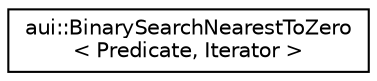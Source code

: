 digraph "Graphical Class Hierarchy"
{
 // LATEX_PDF_SIZE
  edge [fontname="Helvetica",fontsize="10",labelfontname="Helvetica",labelfontsize="10"];
  node [fontname="Helvetica",fontsize="10",shape=record];
  rankdir="LR";
  Node0 [label="aui::BinarySearchNearestToZero\l\< Predicate, Iterator \>",height=0.2,width=0.4,color="black", fillcolor="white", style="filled",URL="$structaui_1_1BinarySearchNearestToZero.html",tooltip="aui::binary_search helper to find a value the Predicate returns the nearest to zero result from."];
}
